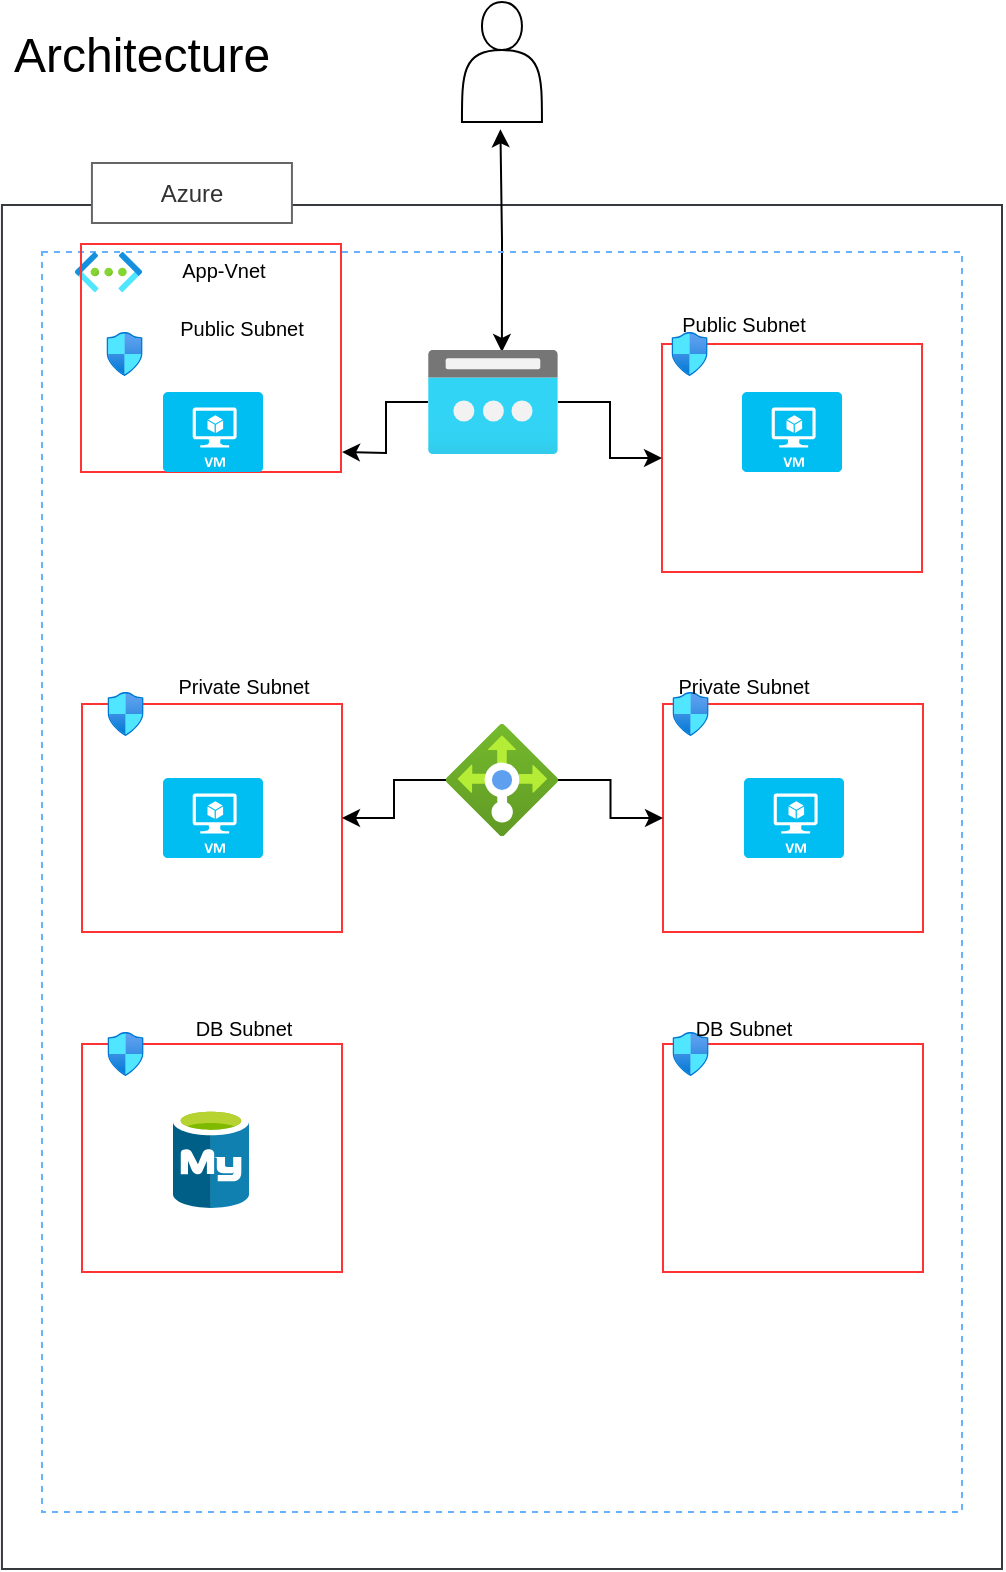 <mxfile version="23.1.5" type="device">
  <diagram id="NeebFrnJM43fPR2zn_om" name="Page-1">
    <mxGraphModel dx="1674" dy="854" grid="0" gridSize="10" guides="1" tooltips="1" connect="1" arrows="1" fold="1" page="1" pageScale="1" pageWidth="827" pageHeight="1169" math="0" shadow="0">
      <root>
        <mxCell id="0" />
        <mxCell id="1" parent="0" />
        <mxCell id="7tkCN5q1HsfpAz4V213W-2" value="" style="rounded=0;whiteSpace=wrap;html=1;fillColor=none;strokeColor=#36393d;" vertex="1" parent="1">
          <mxGeometry x="119.97" y="146.5" width="500.03" height="682" as="geometry" />
        </mxCell>
        <mxCell id="7tkCN5q1HsfpAz4V213W-4" value="" style="edgeStyle=orthogonalEdgeStyle;shape=connector;rounded=0;orthogonalLoop=1;jettySize=auto;html=1;labelBackgroundColor=default;strokeColor=#000000;align=center;verticalAlign=middle;fontFamily=Helvetica;fontSize=11;fontColor=#000000;endArrow=classic;startArrow=classic;startFill=1;exitX=0.569;exitY=0.019;exitDx=0;exitDy=0;exitPerimeter=0;" edge="1" parent="1" source="7tkCN5q1HsfpAz4V213W-175">
          <mxGeometry relative="1" as="geometry">
            <mxPoint x="369.2" y="108.636" as="targetPoint" />
          </mxGeometry>
        </mxCell>
        <mxCell id="7tkCN5q1HsfpAz4V213W-5" value="Azure" style="rounded=0;whiteSpace=wrap;html=1;fillColor=#FFFFFF;fontColor=#333333;strokeColor=#666666;" vertex="1" parent="1">
          <mxGeometry x="164.97" y="125.5" width="100" height="30" as="geometry" />
        </mxCell>
        <mxCell id="7tkCN5q1HsfpAz4V213W-12" value="" style="rounded=0;whiteSpace=wrap;html=1;fillColor=none;strokeColor=#66B2FF;dashed=1;strokeWidth=1;" vertex="1" parent="1">
          <mxGeometry x="140" y="170" width="460" height="630" as="geometry" />
        </mxCell>
        <mxCell id="7tkCN5q1HsfpAz4V213W-11" value="Architecture" style="text;strokeColor=none;align=left;fillColor=none;html=1;verticalAlign=middle;whiteSpace=wrap;rounded=0;fontColor=#000000;fontSize=24;" vertex="1" parent="1">
          <mxGeometry x="124" y="57" width="151" height="30" as="geometry" />
        </mxCell>
        <mxCell id="7tkCN5q1HsfpAz4V213W-13" value="" style="image;aspect=fixed;html=1;points=[];align=center;fontSize=12;image=img/lib/azure2/networking/Virtual_Networks.svg;" vertex="1" parent="1">
          <mxGeometry x="156.5" y="170" width="33.5" height="20" as="geometry" />
        </mxCell>
        <mxCell id="7tkCN5q1HsfpAz4V213W-42" value="&lt;font style=&quot;font-size: 10px;&quot; color=&quot;#000000&quot;&gt;App-Vnet&lt;/font&gt;" style="text;align=center;html=1;verticalAlign=middle;whiteSpace=wrap;rounded=0;" vertex="1" parent="1">
          <mxGeometry x="182.0" y="164" width="98" height="30" as="geometry" />
        </mxCell>
        <mxCell id="7tkCN5q1HsfpAz4V213W-154" value="" style="rounded=0;whiteSpace=wrap;html=1;fillColor=none;strokeColor=#FF3333;" vertex="1" parent="1">
          <mxGeometry x="160" y="396" width="130" height="114" as="geometry" />
        </mxCell>
        <mxCell id="7tkCN5q1HsfpAz4V213W-155" value="" style="image;aspect=fixed;html=1;points=[];align=center;fontSize=12;image=img/lib/azure2/networking/Network_Security_Groups.svg;" vertex="1" parent="1">
          <mxGeometry x="172.71" y="390" width="18.12" height="22" as="geometry" />
        </mxCell>
        <mxCell id="7tkCN5q1HsfpAz4V213W-156" value="&lt;font style=&quot;font-size: 10px;&quot; color=&quot;#000000&quot;&gt;Private Subnet&lt;/font&gt;" style="text;align=center;html=1;verticalAlign=middle;whiteSpace=wrap;rounded=0;" vertex="1" parent="1">
          <mxGeometry x="200.5" y="375" width="80" height="23" as="geometry" />
        </mxCell>
        <mxCell id="7tkCN5q1HsfpAz4V213W-158" value="" style="rounded=0;whiteSpace=wrap;html=1;fillColor=none;strokeColor=#FF3333;" vertex="1" parent="1">
          <mxGeometry x="450.5" y="396" width="130" height="114" as="geometry" />
        </mxCell>
        <mxCell id="7tkCN5q1HsfpAz4V213W-159" value="" style="image;aspect=fixed;html=1;points=[];align=center;fontSize=12;image=img/lib/azure2/networking/Network_Security_Groups.svg;" vertex="1" parent="1">
          <mxGeometry x="455.21" y="390" width="18.12" height="22" as="geometry" />
        </mxCell>
        <mxCell id="7tkCN5q1HsfpAz4V213W-160" value="&lt;font style=&quot;font-size: 10px;&quot; color=&quot;#000000&quot;&gt;Private Subnet&lt;/font&gt;" style="text;align=center;html=1;verticalAlign=middle;whiteSpace=wrap;rounded=0;" vertex="1" parent="1">
          <mxGeometry x="451" y="375" width="80" height="23" as="geometry" />
        </mxCell>
        <mxCell id="7tkCN5q1HsfpAz4V213W-166" value="" style="rounded=0;whiteSpace=wrap;html=1;fillColor=none;strokeColor=#FF3333;" vertex="1" parent="1">
          <mxGeometry x="450.5" y="566" width="130" height="114" as="geometry" />
        </mxCell>
        <mxCell id="7tkCN5q1HsfpAz4V213W-167" value="" style="image;aspect=fixed;html=1;points=[];align=center;fontSize=12;image=img/lib/azure2/networking/Network_Security_Groups.svg;" vertex="1" parent="1">
          <mxGeometry x="455.21" y="560" width="18.12" height="22" as="geometry" />
        </mxCell>
        <mxCell id="7tkCN5q1HsfpAz4V213W-168" value="&lt;font style=&quot;font-size: 10px;&quot; color=&quot;#000000&quot;&gt;DB Subnet&lt;/font&gt;" style="text;align=center;html=1;verticalAlign=middle;whiteSpace=wrap;rounded=0;" vertex="1" parent="1">
          <mxGeometry x="451" y="546" width="80" height="23" as="geometry" />
        </mxCell>
        <mxCell id="7tkCN5q1HsfpAz4V213W-162" value="" style="rounded=0;whiteSpace=wrap;html=1;fillColor=none;strokeColor=#FF3333;" vertex="1" parent="1">
          <mxGeometry x="160" y="566" width="130" height="114" as="geometry" />
        </mxCell>
        <mxCell id="7tkCN5q1HsfpAz4V213W-163" value="" style="image;aspect=fixed;html=1;points=[];align=center;fontSize=12;image=img/lib/azure2/networking/Network_Security_Groups.svg;" vertex="1" parent="1">
          <mxGeometry x="172.71" y="560" width="18.12" height="22" as="geometry" />
        </mxCell>
        <mxCell id="7tkCN5q1HsfpAz4V213W-164" value="&lt;font style=&quot;font-size: 10px;&quot; color=&quot;#000000&quot;&gt;DB Subnet&lt;/font&gt;" style="text;align=center;html=1;verticalAlign=middle;whiteSpace=wrap;rounded=0;" vertex="1" parent="1">
          <mxGeometry x="200.5" y="546" width="80" height="23" as="geometry" />
        </mxCell>
        <mxCell id="7tkCN5q1HsfpAz4V213W-15" value="" style="rounded=0;whiteSpace=wrap;html=1;fillColor=none;strokeColor=#FF3333;movable=0;resizable=0;rotatable=0;deletable=0;editable=0;locked=1;connectable=0;" vertex="1" parent="1">
          <mxGeometry x="159.5" y="166" width="130" height="114" as="geometry" />
        </mxCell>
        <mxCell id="7tkCN5q1HsfpAz4V213W-16" value="" style="image;aspect=fixed;html=1;points=[];align=center;fontSize=12;image=img/lib/azure2/networking/Network_Security_Groups.svg;" vertex="1" parent="1">
          <mxGeometry x="172.21" y="210" width="18.12" height="22" as="geometry" />
        </mxCell>
        <mxCell id="7tkCN5q1HsfpAz4V213W-41" value="&lt;font style=&quot;font-size: 10px;&quot; color=&quot;#000000&quot;&gt;Public Subnet&lt;/font&gt;" style="text;align=center;html=1;verticalAlign=middle;whiteSpace=wrap;rounded=0;" vertex="1" parent="1">
          <mxGeometry x="200" y="196" width="80" height="23" as="geometry" />
        </mxCell>
        <mxCell id="7tkCN5q1HsfpAz4V213W-150" value="" style="rounded=0;whiteSpace=wrap;html=1;fillColor=none;strokeColor=#FF3333;" vertex="1" parent="1">
          <mxGeometry x="450" y="216" width="130" height="114" as="geometry" />
        </mxCell>
        <mxCell id="7tkCN5q1HsfpAz4V213W-151" value="" style="image;aspect=fixed;html=1;points=[];align=center;fontSize=12;image=img/lib/azure2/networking/Network_Security_Groups.svg;" vertex="1" parent="1">
          <mxGeometry x="454.71" y="210" width="18.12" height="22" as="geometry" />
        </mxCell>
        <mxCell id="7tkCN5q1HsfpAz4V213W-152" value="&lt;font style=&quot;font-size: 10px;&quot; color=&quot;#000000&quot;&gt;Public Subnet&lt;/font&gt;" style="text;align=center;html=1;verticalAlign=middle;whiteSpace=wrap;rounded=0;" vertex="1" parent="1">
          <mxGeometry x="450.5" y="194" width="80" height="23" as="geometry" />
        </mxCell>
        <mxCell id="7tkCN5q1HsfpAz4V213W-169" value="" style="image;sketch=0;aspect=fixed;html=1;points=[];align=center;fontSize=12;image=img/lib/mscae/Azure_Database_for_MySQL_servers.svg;" vertex="1" parent="1">
          <mxGeometry x="205.5" y="598" width="38" height="50" as="geometry" />
        </mxCell>
        <mxCell id="7tkCN5q1HsfpAz4V213W-170" value="" style="verticalLabelPosition=bottom;html=1;verticalAlign=top;align=center;strokeColor=none;fillColor=#00BEF2;shape=mxgraph.azure.virtual_machine;" vertex="1" parent="1">
          <mxGeometry x="200.5" y="433" width="50" height="40" as="geometry" />
        </mxCell>
        <mxCell id="7tkCN5q1HsfpAz4V213W-171" value="" style="verticalLabelPosition=bottom;html=1;verticalAlign=top;align=center;strokeColor=none;fillColor=#00BEF2;shape=mxgraph.azure.virtual_machine;" vertex="1" parent="1">
          <mxGeometry x="491" y="433" width="50" height="40" as="geometry" />
        </mxCell>
        <mxCell id="7tkCN5q1HsfpAz4V213W-173" style="edgeStyle=orthogonalEdgeStyle;rounded=0;orthogonalLoop=1;jettySize=auto;html=1;" edge="1" parent="1" source="7tkCN5q1HsfpAz4V213W-172" target="7tkCN5q1HsfpAz4V213W-154">
          <mxGeometry relative="1" as="geometry" />
        </mxCell>
        <mxCell id="7tkCN5q1HsfpAz4V213W-174" style="edgeStyle=orthogonalEdgeStyle;rounded=0;orthogonalLoop=1;jettySize=auto;html=1;entryX=0;entryY=0.5;entryDx=0;entryDy=0;" edge="1" parent="1" source="7tkCN5q1HsfpAz4V213W-172" target="7tkCN5q1HsfpAz4V213W-158">
          <mxGeometry relative="1" as="geometry" />
        </mxCell>
        <mxCell id="7tkCN5q1HsfpAz4V213W-172" value="" style="image;aspect=fixed;html=1;points=[];align=center;fontSize=12;image=img/lib/azure2/networking/Load_Balancers.svg;" vertex="1" parent="1">
          <mxGeometry x="342" y="406.03" width="55.97" height="55.97" as="geometry" />
        </mxCell>
        <mxCell id="7tkCN5q1HsfpAz4V213W-179" style="edgeStyle=orthogonalEdgeStyle;rounded=0;orthogonalLoop=1;jettySize=auto;html=1;" edge="1" parent="1" source="7tkCN5q1HsfpAz4V213W-175" target="7tkCN5q1HsfpAz4V213W-150">
          <mxGeometry relative="1" as="geometry" />
        </mxCell>
        <mxCell id="7tkCN5q1HsfpAz4V213W-180" style="edgeStyle=orthogonalEdgeStyle;rounded=0;orthogonalLoop=1;jettySize=auto;html=1;" edge="1" parent="1" source="7tkCN5q1HsfpAz4V213W-175">
          <mxGeometry relative="1" as="geometry">
            <mxPoint x="290" y="270" as="targetPoint" />
          </mxGeometry>
        </mxCell>
        <mxCell id="7tkCN5q1HsfpAz4V213W-175" value="" style="image;aspect=fixed;html=1;points=[];align=center;fontSize=12;image=img/lib/azure2/networking/Public_IP_Addresses.svg;" vertex="1" parent="1">
          <mxGeometry x="332.97" y="219" width="65" height="52" as="geometry" />
        </mxCell>
        <mxCell id="7tkCN5q1HsfpAz4V213W-176" value="" style="verticalLabelPosition=bottom;html=1;verticalAlign=top;align=center;strokeColor=none;fillColor=#00BEF2;shape=mxgraph.azure.virtual_machine;" vertex="1" parent="1">
          <mxGeometry x="200.5" y="240" width="50" height="40" as="geometry" />
        </mxCell>
        <mxCell id="7tkCN5q1HsfpAz4V213W-177" value="" style="verticalLabelPosition=bottom;html=1;verticalAlign=top;align=center;strokeColor=none;fillColor=#00BEF2;shape=mxgraph.azure.virtual_machine;" vertex="1" parent="1">
          <mxGeometry x="490" y="240" width="50" height="40" as="geometry" />
        </mxCell>
        <mxCell id="7tkCN5q1HsfpAz4V213W-183" value="" style="shape=actor;whiteSpace=wrap;html=1;" vertex="1" parent="1">
          <mxGeometry x="349.98" y="45" width="40" height="60" as="geometry" />
        </mxCell>
      </root>
    </mxGraphModel>
  </diagram>
</mxfile>
